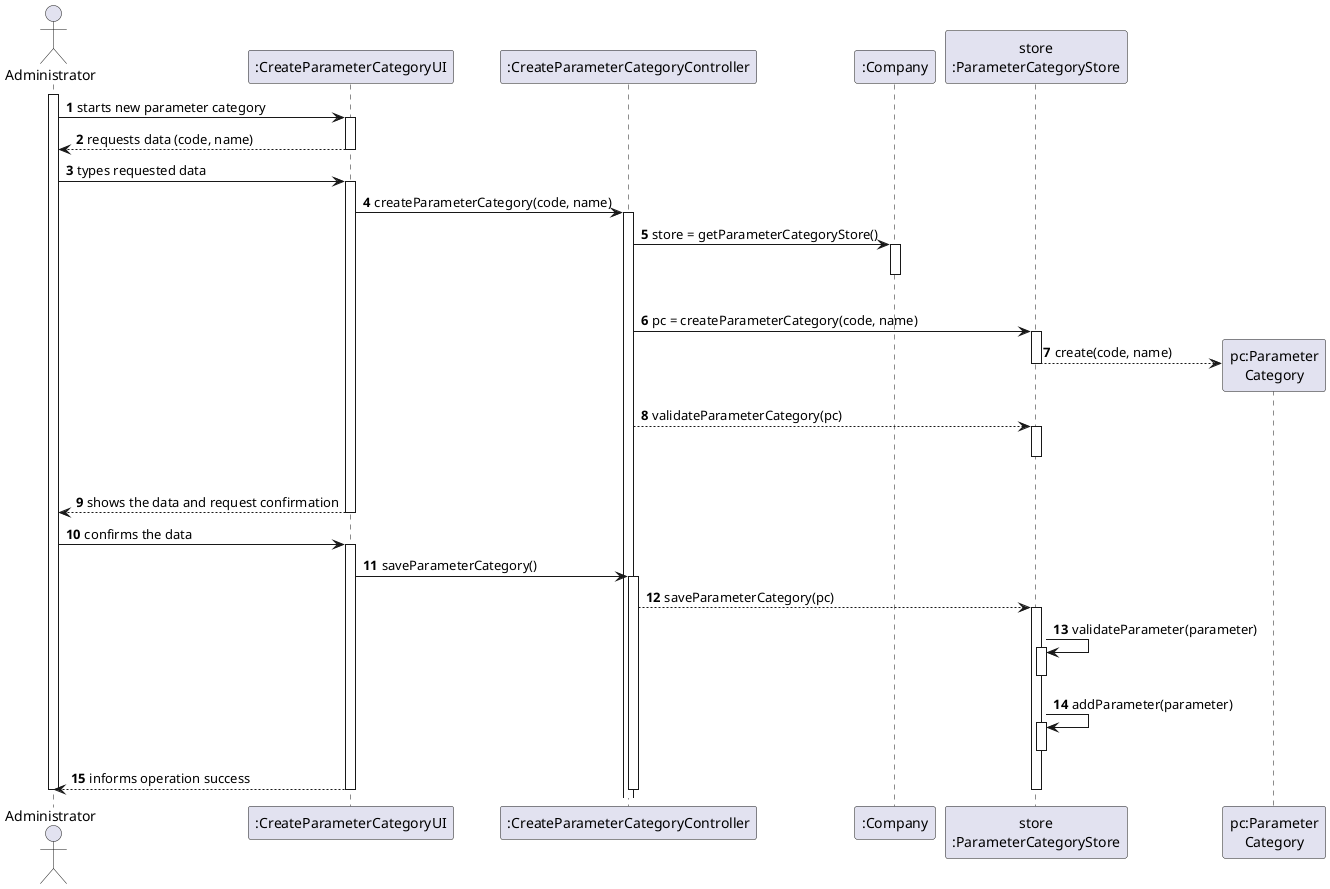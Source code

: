 @startuml
autonumber
'hide footbox
actor "Administrator" as ADM

participant ":CreateParameterCategoryUI" as UI
participant ":CreateParameterCategoryController" as CTRL
participant ":Company" as ML
participant "store\n:ParameterCategoryStore" as STORECAT
participant "pc:Parameter\nCategory" as PARAMETER

activate ADM
ADM -> UI : starts new parameter category
activate UI
UI --> ADM : requests data (code, name)
deactivate UI

ADM -> UI : types requested data
activate UI

UI -> CTRL : createParameterCategory(code, name)
activate CTRL

CTRL -> ML : store = getParameterCategoryStore()
activate ML
|||
deactivate ML

CTRL -> STORECAT : pc = createParameterCategory(code, name)
activate STORECAT

STORECAT --> PARAMETER** : create(code, name)
deactivate STORECAT

CTRL --> STORECAT : validateParameterCategory(pc)
activate STORECAT
|||
deactivate STORECAT

UI --> ADM : shows the data and request confirmation
deactivate UI


ADM -> UI : confirms the data
activate UI

UI -> CTRL : saveParameterCategory()
activate CTRL

CTRL --> STORECAT : saveParameterCategory(pc)
activate STORECAT


STORECAT -> STORECAT: validateParameter(parameter)
activate STORECAT
deactivate STORECAT
STORECAT -> STORECAT: addParameter(parameter)
activate STORECAT
deactivate STORECAT


UI --> ADM : informs operation success
deactivate STORECAT
deactivate CTRL
deactivate UI

deactivate ADM
@enduml